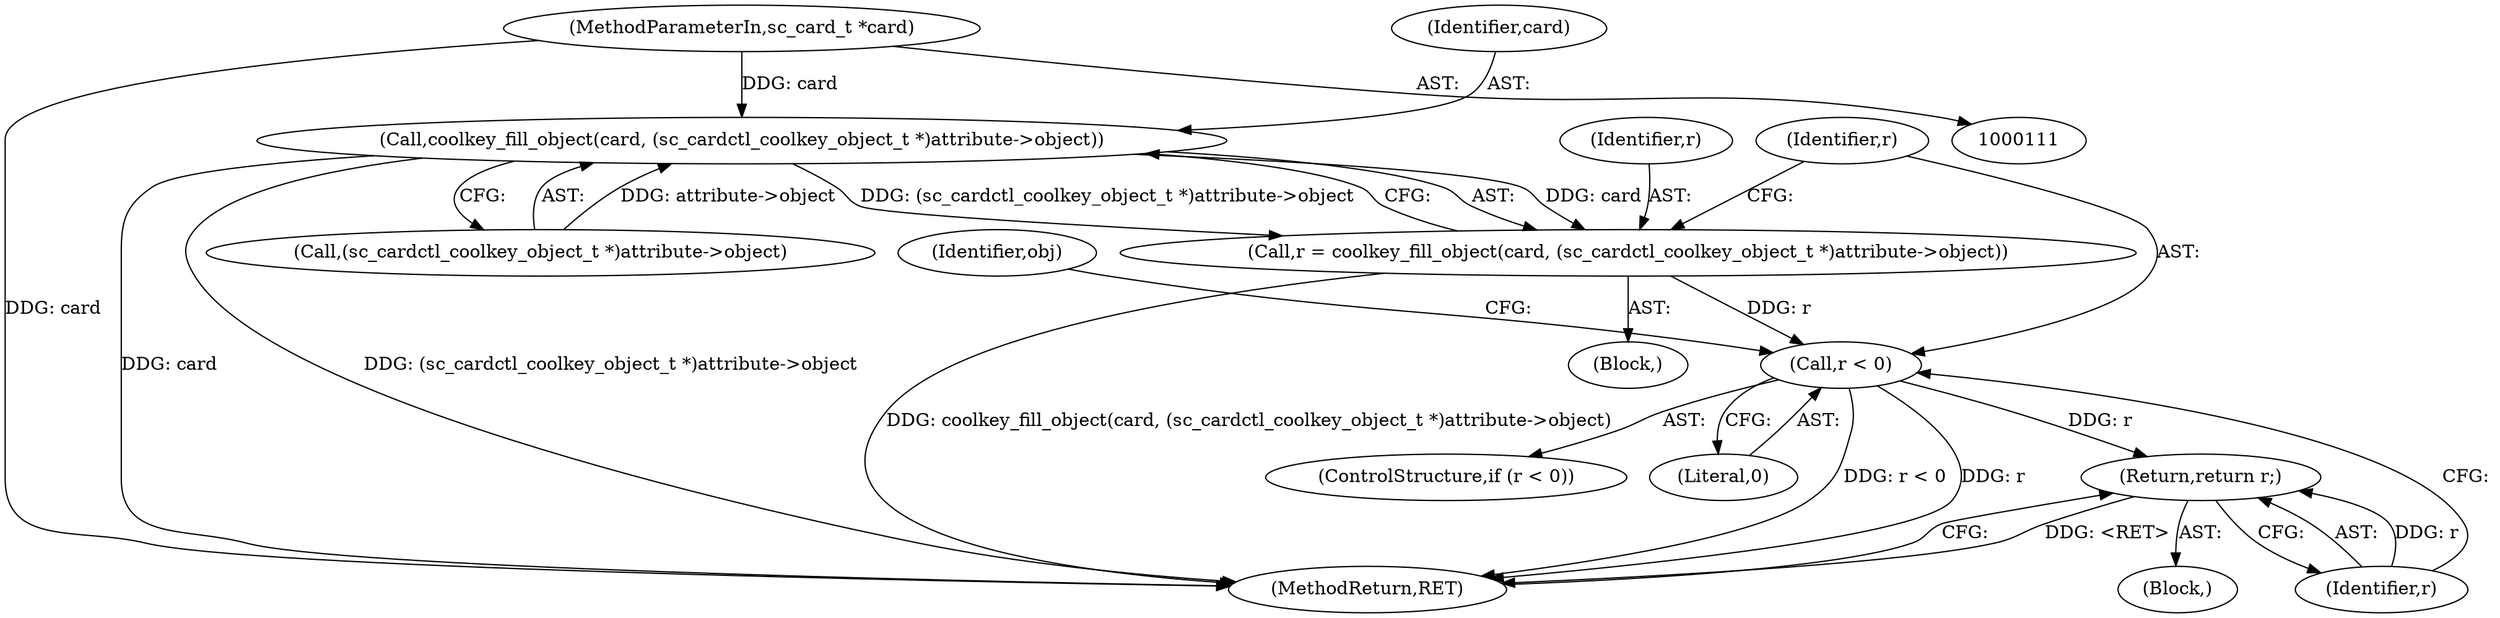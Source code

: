 digraph "0_OpenSC_8fe377e93b4b56060e5bbfb6f3142ceaeca744fa_4@pointer" {
"1000112" [label="(MethodParameterIn,sc_card_t *card)"];
"1000168" [label="(Call,coolkey_fill_object(card, (sc_cardctl_coolkey_object_t *)attribute->object))"];
"1000166" [label="(Call,r = coolkey_fill_object(card, (sc_cardctl_coolkey_object_t *)attribute->object))"];
"1000176" [label="(Call,r < 0)"];
"1000180" [label="(Return,return r;)"];
"1000169" [label="(Identifier,card)"];
"1000170" [label="(Call,(sc_cardctl_coolkey_object_t *)attribute->object)"];
"1000167" [label="(Identifier,r)"];
"1000315" [label="(MethodReturn,RET)"];
"1000175" [label="(ControlStructure,if (r < 0))"];
"1000164" [label="(Block,)"];
"1000183" [label="(Identifier,obj)"];
"1000179" [label="(Block,)"];
"1000168" [label="(Call,coolkey_fill_object(card, (sc_cardctl_coolkey_object_t *)attribute->object))"];
"1000178" [label="(Literal,0)"];
"1000176" [label="(Call,r < 0)"];
"1000177" [label="(Identifier,r)"];
"1000166" [label="(Call,r = coolkey_fill_object(card, (sc_cardctl_coolkey_object_t *)attribute->object))"];
"1000112" [label="(MethodParameterIn,sc_card_t *card)"];
"1000181" [label="(Identifier,r)"];
"1000180" [label="(Return,return r;)"];
"1000112" -> "1000111"  [label="AST: "];
"1000112" -> "1000315"  [label="DDG: card"];
"1000112" -> "1000168"  [label="DDG: card"];
"1000168" -> "1000166"  [label="AST: "];
"1000168" -> "1000170"  [label="CFG: "];
"1000169" -> "1000168"  [label="AST: "];
"1000170" -> "1000168"  [label="AST: "];
"1000166" -> "1000168"  [label="CFG: "];
"1000168" -> "1000315"  [label="DDG: card"];
"1000168" -> "1000315"  [label="DDG: (sc_cardctl_coolkey_object_t *)attribute->object"];
"1000168" -> "1000166"  [label="DDG: card"];
"1000168" -> "1000166"  [label="DDG: (sc_cardctl_coolkey_object_t *)attribute->object"];
"1000170" -> "1000168"  [label="DDG: attribute->object"];
"1000166" -> "1000164"  [label="AST: "];
"1000167" -> "1000166"  [label="AST: "];
"1000177" -> "1000166"  [label="CFG: "];
"1000166" -> "1000315"  [label="DDG: coolkey_fill_object(card, (sc_cardctl_coolkey_object_t *)attribute->object)"];
"1000166" -> "1000176"  [label="DDG: r"];
"1000176" -> "1000175"  [label="AST: "];
"1000176" -> "1000178"  [label="CFG: "];
"1000177" -> "1000176"  [label="AST: "];
"1000178" -> "1000176"  [label="AST: "];
"1000181" -> "1000176"  [label="CFG: "];
"1000183" -> "1000176"  [label="CFG: "];
"1000176" -> "1000315"  [label="DDG: r < 0"];
"1000176" -> "1000315"  [label="DDG: r"];
"1000176" -> "1000180"  [label="DDG: r"];
"1000180" -> "1000179"  [label="AST: "];
"1000180" -> "1000181"  [label="CFG: "];
"1000181" -> "1000180"  [label="AST: "];
"1000315" -> "1000180"  [label="CFG: "];
"1000180" -> "1000315"  [label="DDG: <RET>"];
"1000181" -> "1000180"  [label="DDG: r"];
}

